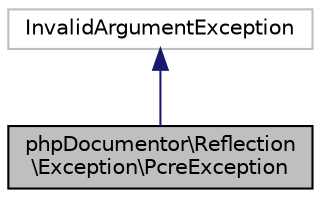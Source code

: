 digraph "phpDocumentor\Reflection\Exception\PcreException"
{
  edge [fontname="Helvetica",fontsize="10",labelfontname="Helvetica",labelfontsize="10"];
  node [fontname="Helvetica",fontsize="10",shape=record];
  Node2 [label="phpDocumentor\\Reflection\l\\Exception\\PcreException",height=0.2,width=0.4,color="black", fillcolor="grey75", style="filled", fontcolor="black"];
  Node3 -> Node2 [dir="back",color="midnightblue",fontsize="10",style="solid",fontname="Helvetica"];
  Node3 [label="InvalidArgumentException",height=0.2,width=0.4,color="grey75", fillcolor="white", style="filled"];
}
